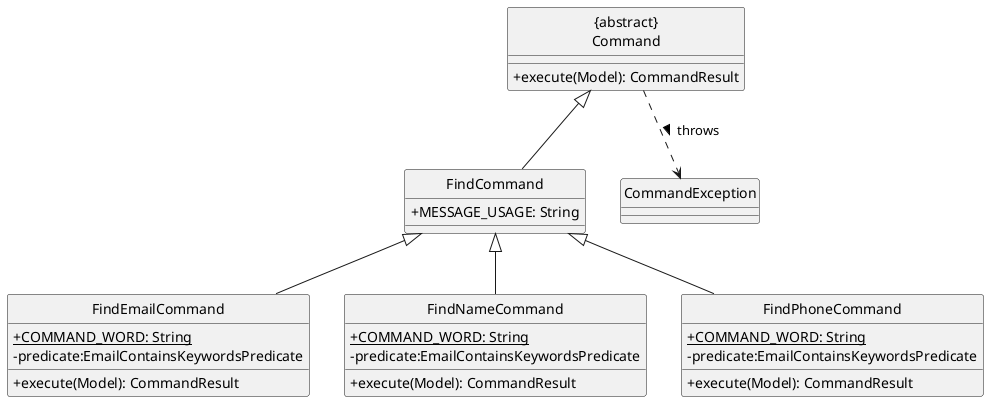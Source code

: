 @startuml
hide circle
skinparam classAttributeIconSize 0

Class "{abstract}\nCommand" as Command {
  +execute(Model): CommandResult
}
Class FindCommand {
  +MESSAGE_USAGE: String
}
Class FindEmailCommand {
  +{static}COMMAND_WORD: String
  -predicate:EmailContainsKeywordsPredicate
  +execute(Model): CommandResult
}
Class FindNameCommand {
  +{static}COMMAND_WORD: String
  -predicate:EmailContainsKeywordsPredicate
  +execute(Model): CommandResult
}
Class FindPhoneCommand {
  +{static}COMMAND_WORD: String
  -predicate:EmailContainsKeywordsPredicate
  +execute(Model): CommandResult
}

FindCommand -up-|> Command
FindEmailCommand -up-|> FindCommand
FindNameCommand -up-|> FindCommand
FindPhoneCommand -up-|> FindCommand
Command ..> CommandException: throws >
@enduml
